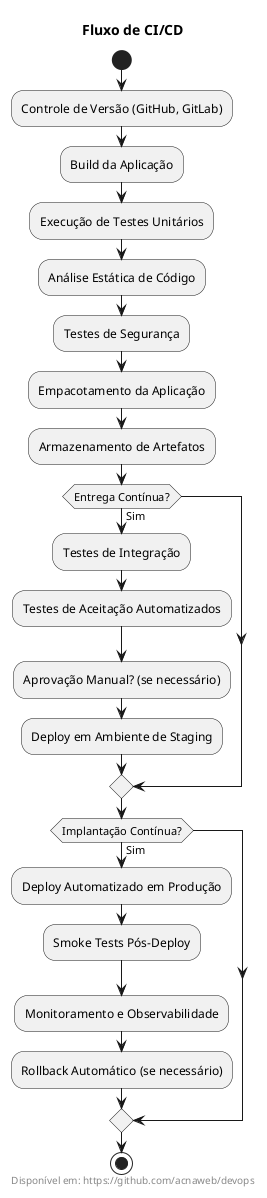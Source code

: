 @startuml
title Fluxo de CI/CD
footer Disponível em: https://github.com/acnaweb/devops

start
:Controle de Versão (GitHub, GitLab);
:Build da Aplicação;
:Execução de Testes Unitários;
:Análise Estática de Código;
:Testes de Segurança;
:Empacotamento da Aplicação;
:Armazenamento de Artefatos;

if (Entrega Contínua?) then (Sim)
    :Testes de Integração;
    :Testes de Aceitação Automatizados;
    :Aprovação Manual? (se necessário);
    :Deploy em Ambiente de Staging;
endif

if (Implantação Contínua?) then (Sim)
    :Deploy Automatizado em Produção;
    :Smoke Tests Pós-Deploy;
    :Monitoramento e Observabilidade;
    :Rollback Automático (se necessário);
endif

stop
@enduml
